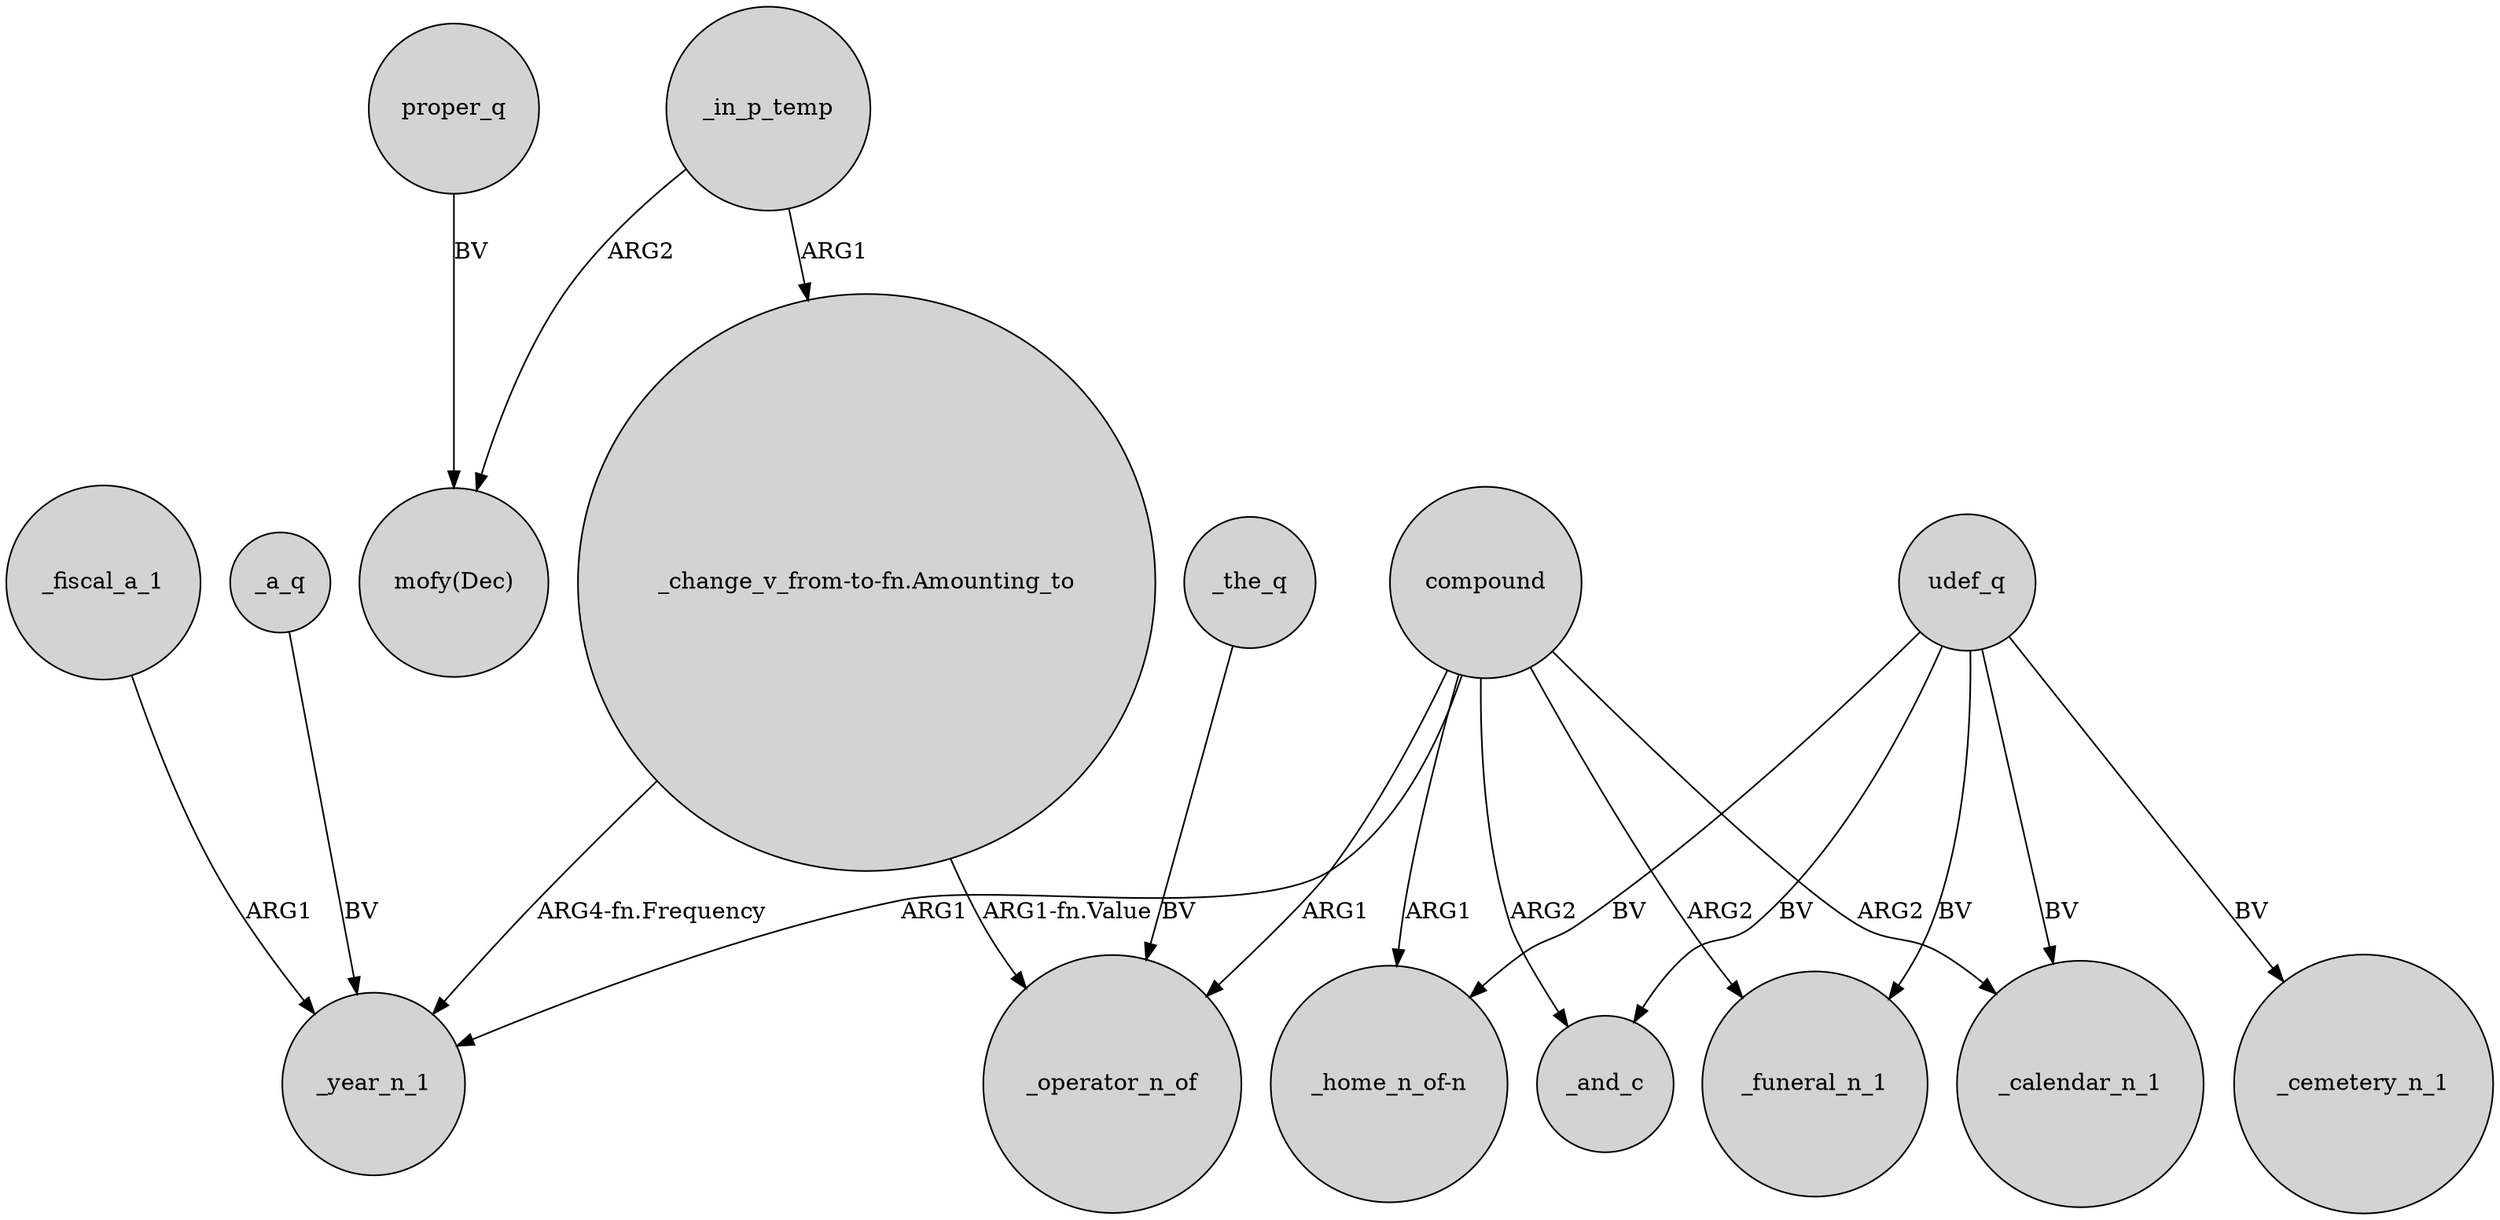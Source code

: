 digraph {
	node [shape=circle style=filled]
	udef_q -> _funeral_n_1 [label=BV]
	_fiscal_a_1 -> _year_n_1 [label=ARG1]
	_the_q -> _operator_n_of [label=BV]
	compound -> _year_n_1 [label=ARG1]
	_a_q -> _year_n_1 [label=BV]
	udef_q -> _and_c [label=BV]
	compound -> _and_c [label=ARG2]
	proper_q -> "mofy(Dec)" [label=BV]
	compound -> "_home_n_of-n" [label=ARG1]
	_in_p_temp -> "mofy(Dec)" [label=ARG2]
	"_change_v_from-to-fn.Amounting_to" -> _year_n_1 [label="ARG4-fn.Frequency"]
	udef_q -> "_home_n_of-n" [label=BV]
	compound -> _funeral_n_1 [label=ARG2]
	"_change_v_from-to-fn.Amounting_to" -> _operator_n_of [label="ARG1-fn.Value"]
	compound -> _operator_n_of [label=ARG1]
	udef_q -> _calendar_n_1 [label=BV]
	_in_p_temp -> "_change_v_from-to-fn.Amounting_to" [label=ARG1]
	compound -> _calendar_n_1 [label=ARG2]
	udef_q -> _cemetery_n_1 [label=BV]
}
